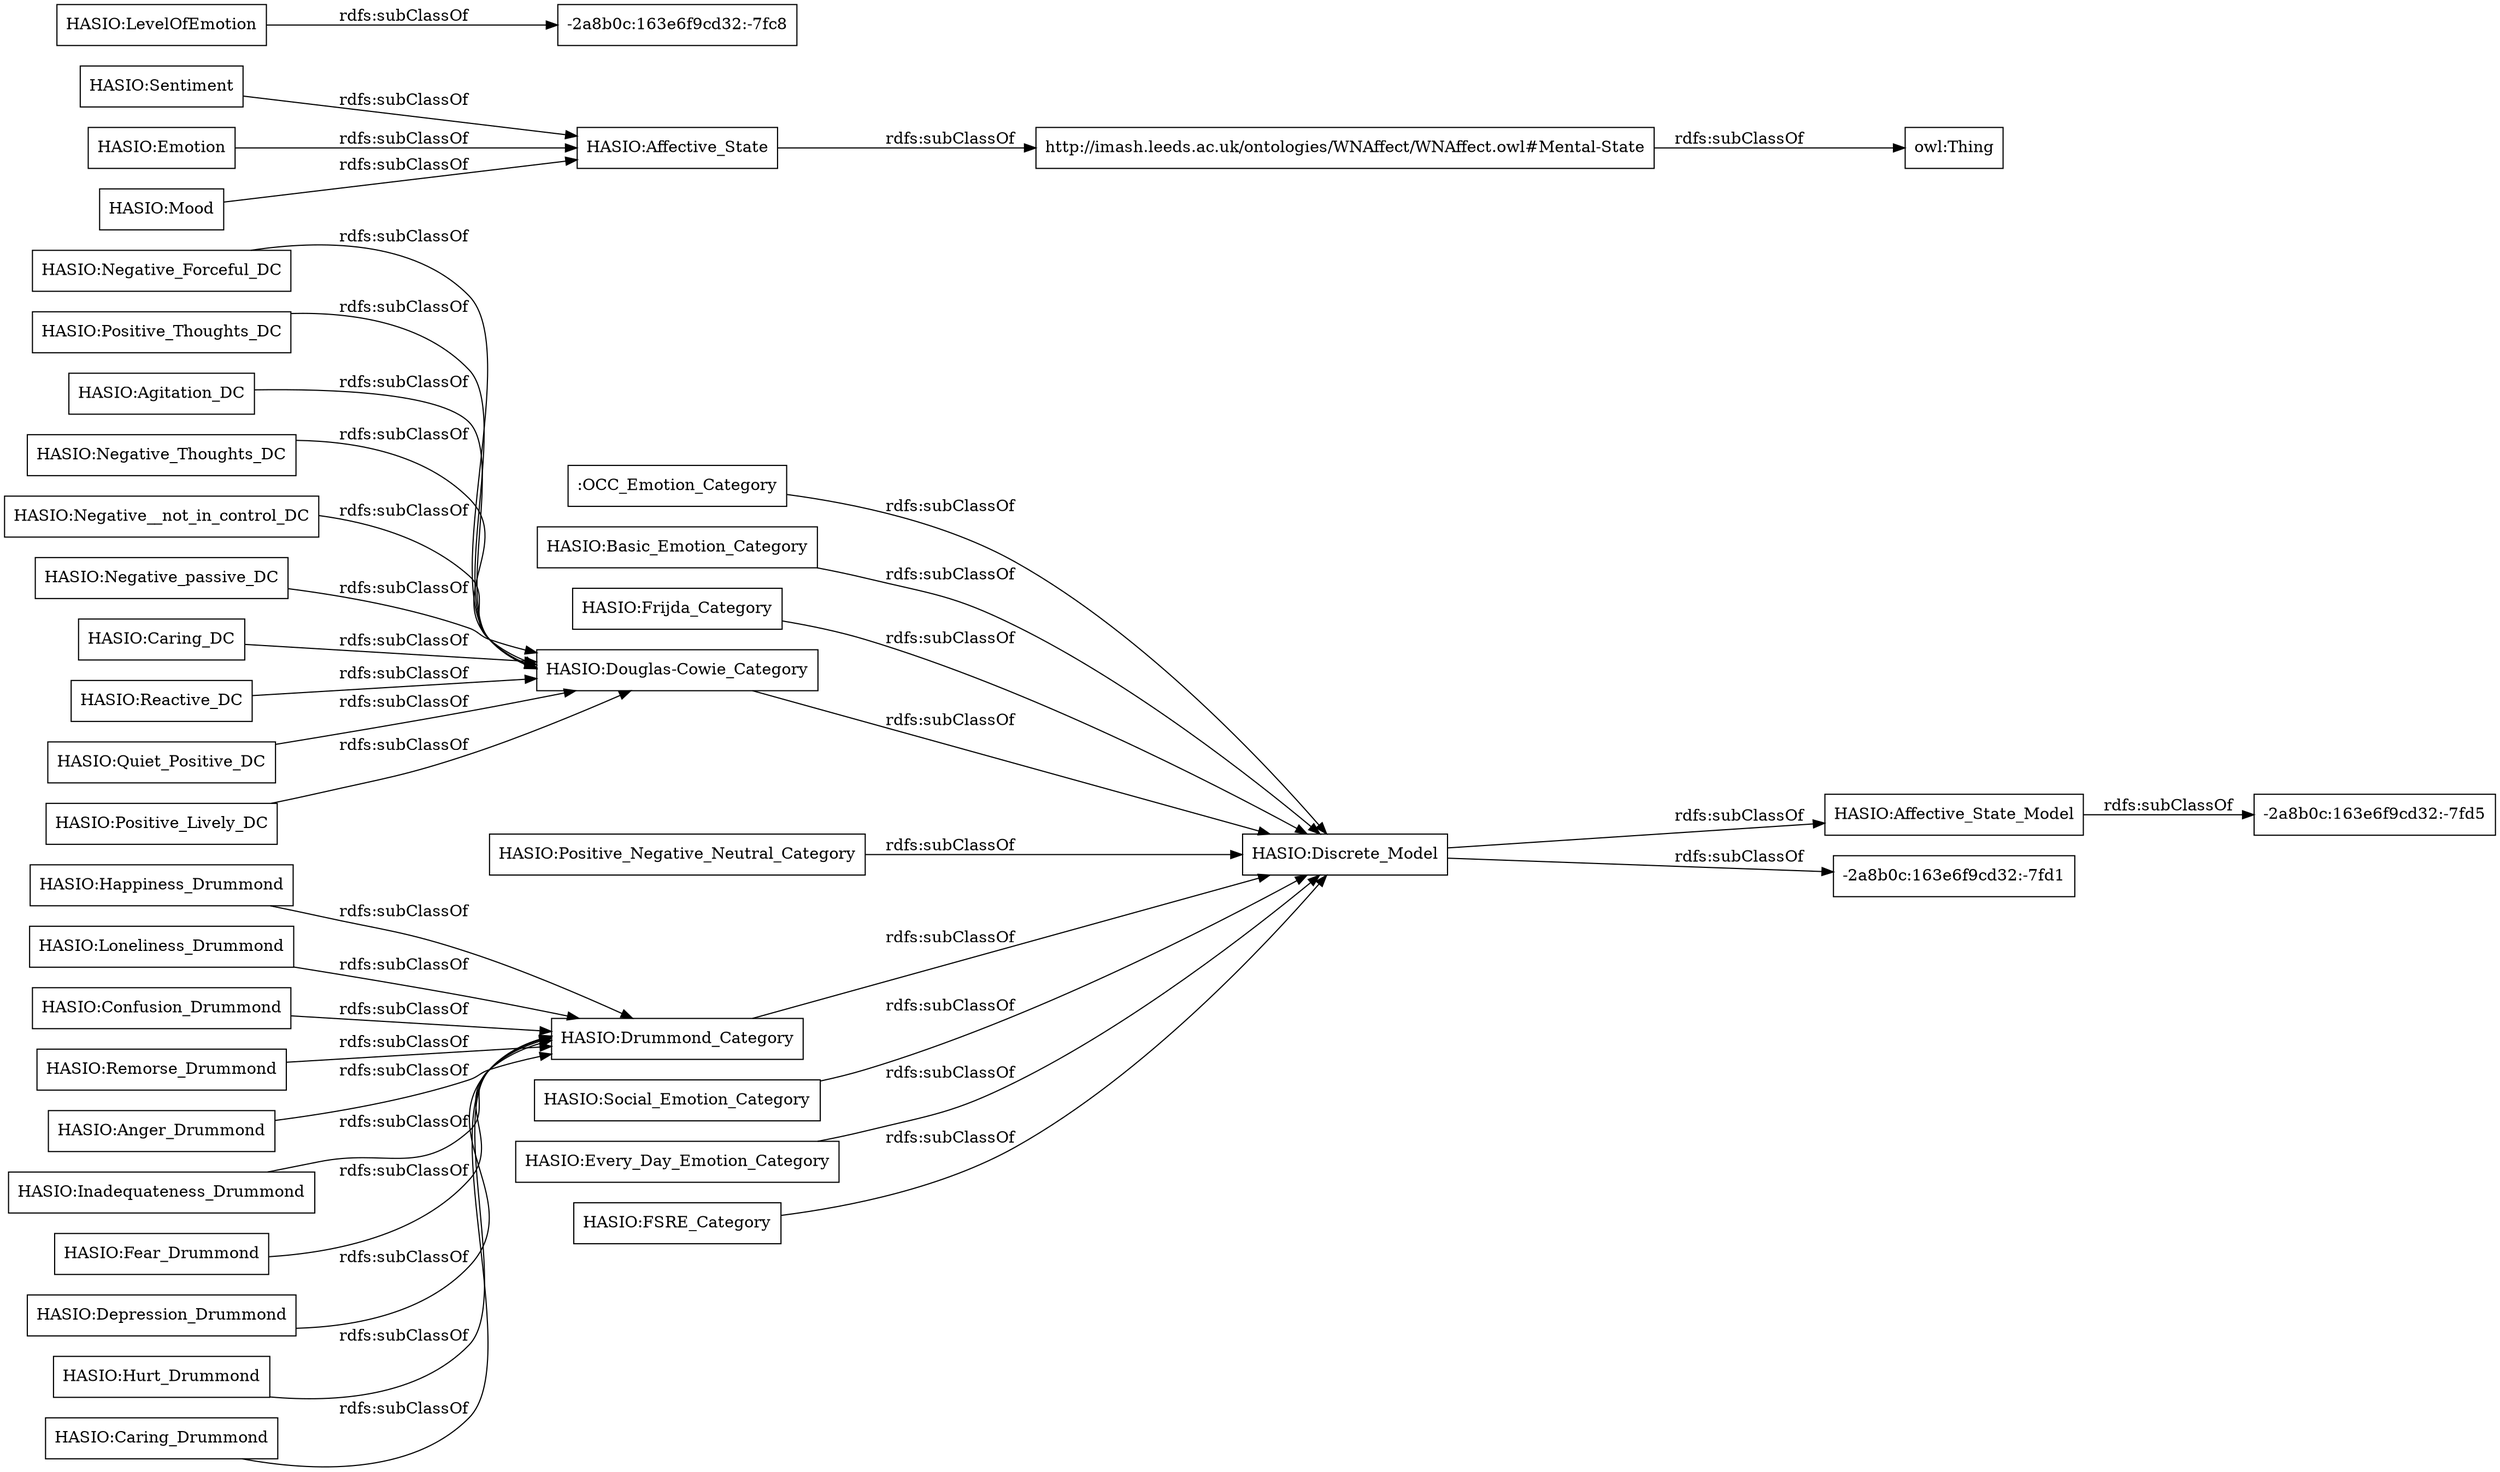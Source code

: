 digraph ar2dtool_diagram { 
rankdir=LR;
size="1000"
node [shape = rectangle, color="black"]; ":OCC_Emotion_Category" "HASIO:Happiness_Drummond" "HASIO:Basic_Emotion_Category" "HASIO:Negative_Forceful_DC" "HASIO:Affective_State_Model" "HASIO:Loneliness_Drummond" "HASIO:Positive_Thoughts_DC" "HASIO:Sentiment" "HASIO:Agitation_DC" "HASIO:Emotion" "HASIO:Affective_State" "HASIO:LevelOfEmotion" "http://imash.leeds.ac.uk/ontologies/WNAffect/WNAffect.owl#Mental-State" "HASIO:Confusion_Drummond" "HASIO:Mood" "HASIO:Frijda_Category" "HASIO:Douglas-Cowie_Category" "HASIO:Remorse_Drummond" "HASIO:Anger_Drummond" "HASIO:Inadequateness_Drummond" "HASIO:Negative_Thoughts_DC" "-2a8b0c:163e6f9cd32:-7fc8" "HASIO:Negative__not_in_control_DC" "HASIO:Fear_Drummond" "HASIO:Positive_Negative_Neutral_Category" "-2a8b0c:163e6f9cd32:-7fd1" "HASIO:Depression_Drummond" "HASIO:Drummond_Category" "-2a8b0c:163e6f9cd32:-7fd5" "HASIO:Hurt_Drummond" "HASIO:Social_Emotion_Category" "HASIO:Negative_passive_DC" "HASIO:Caring_DC" "HASIO:Caring_Drummond" "HASIO:Reactive_DC" "HASIO:Quiet_Positive_DC" "HASIO:Every_Day_Emotion_Category" "HASIO:Discrete_Model" "HASIO:Positive_Lively_DC" "HASIO:FSRE_Category" ; /*classes style*/
	"HASIO:Positive_Negative_Neutral_Category" -> "HASIO:Discrete_Model" [ label = "rdfs:subClassOf" ];
	"HASIO:Loneliness_Drummond" -> "HASIO:Drummond_Category" [ label = "rdfs:subClassOf" ];
	"HASIO:Anger_Drummond" -> "HASIO:Drummond_Category" [ label = "rdfs:subClassOf" ];
	"HASIO:Every_Day_Emotion_Category" -> "HASIO:Discrete_Model" [ label = "rdfs:subClassOf" ];
	"HASIO:Negative__not_in_control_DC" -> "HASIO:Douglas-Cowie_Category" [ label = "rdfs:subClassOf" ];
	"HASIO:Negative_Forceful_DC" -> "HASIO:Douglas-Cowie_Category" [ label = "rdfs:subClassOf" ];
	"HASIO:Basic_Emotion_Category" -> "HASIO:Discrete_Model" [ label = "rdfs:subClassOf" ];
	"HASIO:Emotion" -> "HASIO:Affective_State" [ label = "rdfs:subClassOf" ];
	"HASIO:Social_Emotion_Category" -> "HASIO:Discrete_Model" [ label = "rdfs:subClassOf" ];
	"http://imash.leeds.ac.uk/ontologies/WNAffect/WNAffect.owl#Mental-State" -> "owl:Thing" [ label = "rdfs:subClassOf" ];
	"HASIO:Discrete_Model" -> "-2a8b0c:163e6f9cd32:-7fd1" [ label = "rdfs:subClassOf" ];
	"HASIO:Discrete_Model" -> "HASIO:Affective_State_Model" [ label = "rdfs:subClassOf" ];
	"HASIO:Frijda_Category" -> "HASIO:Discrete_Model" [ label = "rdfs:subClassOf" ];
	"HASIO:Reactive_DC" -> "HASIO:Douglas-Cowie_Category" [ label = "rdfs:subClassOf" ];
	"HASIO:Quiet_Positive_DC" -> "HASIO:Douglas-Cowie_Category" [ label = "rdfs:subClassOf" ];
	"HASIO:Hurt_Drummond" -> "HASIO:Drummond_Category" [ label = "rdfs:subClassOf" ];
	"HASIO:Depression_Drummond" -> "HASIO:Drummond_Category" [ label = "rdfs:subClassOf" ];
	"HASIO:Sentiment" -> "HASIO:Affective_State" [ label = "rdfs:subClassOf" ];
	"HASIO:Inadequateness_Drummond" -> "HASIO:Drummond_Category" [ label = "rdfs:subClassOf" ];
	"HASIO:Douglas-Cowie_Category" -> "HASIO:Discrete_Model" [ label = "rdfs:subClassOf" ];
	"HASIO:Caring_DC" -> "HASIO:Douglas-Cowie_Category" [ label = "rdfs:subClassOf" ];
	"HASIO:Positive_Lively_DC" -> "HASIO:Douglas-Cowie_Category" [ label = "rdfs:subClassOf" ];
	"HASIO:Affective_State" -> "http://imash.leeds.ac.uk/ontologies/WNAffect/WNAffect.owl#Mental-State" [ label = "rdfs:subClassOf" ];
	"HASIO:Caring_Drummond" -> "HASIO:Drummond_Category" [ label = "rdfs:subClassOf" ];
	":OCC_Emotion_Category" -> "HASIO:Discrete_Model" [ label = "rdfs:subClassOf" ];
	"HASIO:Happiness_Drummond" -> "HASIO:Drummond_Category" [ label = "rdfs:subClassOf" ];
	"HASIO:LevelOfEmotion" -> "-2a8b0c:163e6f9cd32:-7fc8" [ label = "rdfs:subClassOf" ];
	"HASIO:Confusion_Drummond" -> "HASIO:Drummond_Category" [ label = "rdfs:subClassOf" ];
	"HASIO:Affective_State_Model" -> "-2a8b0c:163e6f9cd32:-7fd5" [ label = "rdfs:subClassOf" ];
	"HASIO:Negative_passive_DC" -> "HASIO:Douglas-Cowie_Category" [ label = "rdfs:subClassOf" ];
	"HASIO:Positive_Thoughts_DC" -> "HASIO:Douglas-Cowie_Category" [ label = "rdfs:subClassOf" ];
	"HASIO:FSRE_Category" -> "HASIO:Discrete_Model" [ label = "rdfs:subClassOf" ];
	"HASIO:Fear_Drummond" -> "HASIO:Drummond_Category" [ label = "rdfs:subClassOf" ];
	"HASIO:Mood" -> "HASIO:Affective_State" [ label = "rdfs:subClassOf" ];
	"HASIO:Remorse_Drummond" -> "HASIO:Drummond_Category" [ label = "rdfs:subClassOf" ];
	"HASIO:Agitation_DC" -> "HASIO:Douglas-Cowie_Category" [ label = "rdfs:subClassOf" ];
	"HASIO:Drummond_Category" -> "HASIO:Discrete_Model" [ label = "rdfs:subClassOf" ];
	"HASIO:Negative_Thoughts_DC" -> "HASIO:Douglas-Cowie_Category" [ label = "rdfs:subClassOf" ];

}
